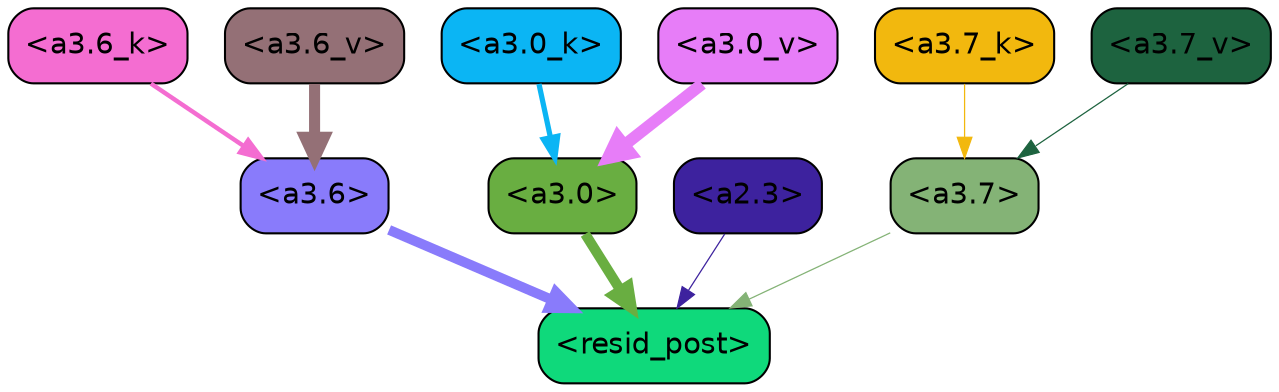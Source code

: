 strict digraph "" {
	graph [bgcolor=transparent,
		layout=dot,
		overlap=false,
		splines=true
	];
	"<a3.7>"	[color=black,
		fillcolor="#84b376",
		fontname=Helvetica,
		shape=box,
		style="filled, rounded"];
	"<resid_post>"	[color=black,
		fillcolor="#0fd97b",
		fontname=Helvetica,
		shape=box,
		style="filled, rounded"];
	"<a3.7>" -> "<resid_post>"	[color="#84b376",
		penwidth=0.6];
	"<a3.6>"	[color=black,
		fillcolor="#897bfb",
		fontname=Helvetica,
		shape=box,
		style="filled, rounded"];
	"<a3.6>" -> "<resid_post>"	[color="#897bfb",
		penwidth=4.7534414529800415];
	"<a3.0>"	[color=black,
		fillcolor="#69ae41",
		fontname=Helvetica,
		shape=box,
		style="filled, rounded"];
	"<a3.0>" -> "<resid_post>"	[color="#69ae41",
		penwidth=4.898576855659485];
	"<a2.3>"	[color=black,
		fillcolor="#3d229e",
		fontname=Helvetica,
		shape=box,
		style="filled, rounded"];
	"<a2.3>" -> "<resid_post>"	[color="#3d229e",
		penwidth=0.6];
	"<a3.7_k>"	[color=black,
		fillcolor="#f2b80e",
		fontname=Helvetica,
		shape=box,
		style="filled, rounded"];
	"<a3.7_k>" -> "<a3.7>"	[color="#f2b80e",
		penwidth=0.6];
	"<a3.6_k>"	[color=black,
		fillcolor="#f46dd1",
		fontname=Helvetica,
		shape=box,
		style="filled, rounded"];
	"<a3.6_k>" -> "<a3.6>"	[color="#f46dd1",
		penwidth=2.13908451795578];
	"<a3.0_k>"	[color=black,
		fillcolor="#0bb5f4",
		fontname=Helvetica,
		shape=box,
		style="filled, rounded"];
	"<a3.0_k>" -> "<a3.0>"	[color="#0bb5f4",
		penwidth=2.520303964614868];
	"<a3.7_v>"	[color=black,
		fillcolor="#1d633f",
		fontname=Helvetica,
		shape=box,
		style="filled, rounded"];
	"<a3.7_v>" -> "<a3.7>"	[color="#1d633f",
		penwidth=0.6];
	"<a3.6_v>"	[color=black,
		fillcolor="#947076",
		fontname=Helvetica,
		shape=box,
		style="filled, rounded"];
	"<a3.6_v>" -> "<a3.6>"	[color="#947076",
		penwidth=5.297133803367615];
	"<a3.0_v>"	[color=black,
		fillcolor="#e77df8",
		fontname=Helvetica,
		shape=box,
		style="filled, rounded"];
	"<a3.0_v>" -> "<a3.0>"	[color="#e77df8",
		penwidth=5.680712580680847];
}
